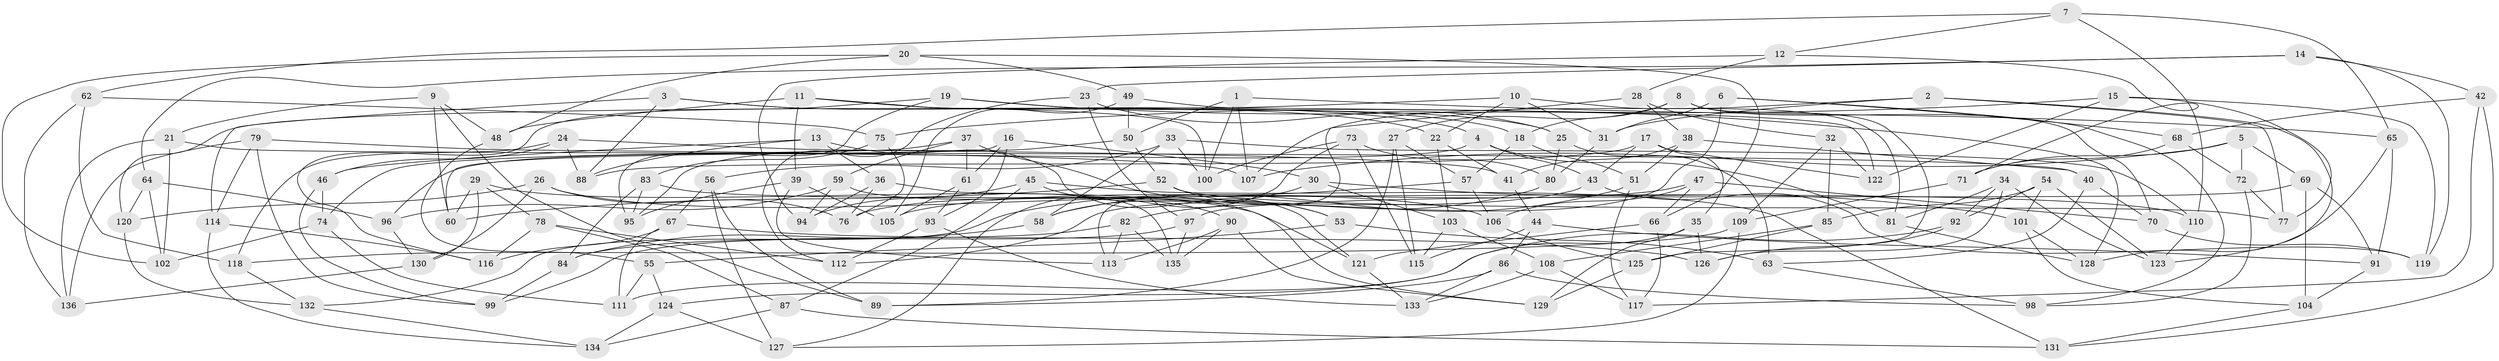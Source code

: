 // coarse degree distribution, {6: 0.5, 4: 0.45454545454545453, 5: 0.045454545454545456}
// Generated by graph-tools (version 1.1) at 2025/52/02/27/25 19:52:28]
// undirected, 136 vertices, 272 edges
graph export_dot {
graph [start="1"]
  node [color=gray90,style=filled];
  1;
  2;
  3;
  4;
  5;
  6;
  7;
  8;
  9;
  10;
  11;
  12;
  13;
  14;
  15;
  16;
  17;
  18;
  19;
  20;
  21;
  22;
  23;
  24;
  25;
  26;
  27;
  28;
  29;
  30;
  31;
  32;
  33;
  34;
  35;
  36;
  37;
  38;
  39;
  40;
  41;
  42;
  43;
  44;
  45;
  46;
  47;
  48;
  49;
  50;
  51;
  52;
  53;
  54;
  55;
  56;
  57;
  58;
  59;
  60;
  61;
  62;
  63;
  64;
  65;
  66;
  67;
  68;
  69;
  70;
  71;
  72;
  73;
  74;
  75;
  76;
  77;
  78;
  79;
  80;
  81;
  82;
  83;
  84;
  85;
  86;
  87;
  88;
  89;
  90;
  91;
  92;
  93;
  94;
  95;
  96;
  97;
  98;
  99;
  100;
  101;
  102;
  103;
  104;
  105;
  106;
  107;
  108;
  109;
  110;
  111;
  112;
  113;
  114;
  115;
  116;
  117;
  118;
  119;
  120;
  121;
  122;
  123;
  124;
  125;
  126;
  127;
  128;
  129;
  130;
  131;
  132;
  133;
  134;
  135;
  136;
  1 -- 100;
  1 -- 107;
  1 -- 65;
  1 -- 50;
  2 -- 31;
  2 -- 107;
  2 -- 123;
  2 -- 77;
  3 -- 4;
  3 -- 88;
  3 -- 22;
  3 -- 114;
  4 -- 43;
  4 -- 96;
  4 -- 81;
  5 -- 69;
  5 -- 107;
  5 -- 72;
  5 -- 71;
  6 -- 68;
  6 -- 31;
  6 -- 98;
  6 -- 112;
  7 -- 110;
  7 -- 12;
  7 -- 62;
  7 -- 65;
  8 -- 18;
  8 -- 70;
  8 -- 125;
  8 -- 27;
  9 -- 21;
  9 -- 89;
  9 -- 48;
  9 -- 60;
  10 -- 120;
  10 -- 81;
  10 -- 22;
  10 -- 31;
  11 -- 48;
  11 -- 18;
  11 -- 39;
  11 -- 100;
  12 -- 94;
  12 -- 28;
  12 -- 71;
  13 -- 121;
  13 -- 36;
  13 -- 46;
  13 -- 88;
  14 -- 64;
  14 -- 23;
  14 -- 119;
  14 -- 42;
  15 -- 122;
  15 -- 75;
  15 -- 77;
  15 -- 119;
  16 -- 30;
  16 -- 93;
  16 -- 60;
  16 -- 61;
  17 -- 35;
  17 -- 122;
  17 -- 43;
  17 -- 88;
  18 -- 51;
  18 -- 57;
  19 -- 128;
  19 -- 25;
  19 -- 116;
  19 -- 95;
  20 -- 102;
  20 -- 66;
  20 -- 48;
  20 -- 49;
  21 -- 102;
  21 -- 136;
  21 -- 40;
  22 -- 41;
  22 -- 103;
  23 -- 112;
  23 -- 97;
  23 -- 25;
  24 -- 41;
  24 -- 88;
  24 -- 46;
  24 -- 118;
  25 -- 63;
  25 -- 80;
  26 -- 106;
  26 -- 76;
  26 -- 130;
  26 -- 120;
  27 -- 115;
  27 -- 89;
  27 -- 57;
  28 -- 38;
  28 -- 32;
  28 -- 113;
  29 -- 60;
  29 -- 78;
  29 -- 121;
  29 -- 130;
  30 -- 103;
  30 -- 58;
  30 -- 101;
  31 -- 80;
  32 -- 85;
  32 -- 122;
  32 -- 109;
  33 -- 58;
  33 -- 110;
  33 -- 56;
  33 -- 100;
  34 -- 81;
  34 -- 123;
  34 -- 126;
  34 -- 92;
  35 -- 126;
  35 -- 124;
  35 -- 129;
  36 -- 94;
  36 -- 135;
  36 -- 76;
  37 -- 53;
  37 -- 59;
  37 -- 61;
  37 -- 74;
  38 -- 41;
  38 -- 40;
  38 -- 51;
  39 -- 113;
  39 -- 95;
  39 -- 105;
  40 -- 70;
  40 -- 63;
  41 -- 44;
  42 -- 68;
  42 -- 131;
  42 -- 117;
  43 -- 76;
  43 -- 119;
  44 -- 115;
  44 -- 91;
  44 -- 86;
  45 -- 87;
  45 -- 94;
  45 -- 131;
  45 -- 90;
  46 -- 74;
  46 -- 99;
  47 -- 66;
  47 -- 106;
  47 -- 70;
  47 -- 105;
  48 -- 55;
  49 -- 105;
  49 -- 122;
  49 -- 50;
  50 -- 95;
  50 -- 52;
  51 -- 58;
  51 -- 117;
  52 -- 53;
  52 -- 60;
  52 -- 77;
  53 -- 63;
  53 -- 55;
  54 -- 123;
  54 -- 101;
  54 -- 92;
  54 -- 85;
  55 -- 124;
  55 -- 111;
  56 -- 127;
  56 -- 89;
  56 -- 67;
  57 -- 132;
  57 -- 106;
  58 -- 84;
  59 -- 94;
  59 -- 129;
  59 -- 96;
  61 -- 105;
  61 -- 93;
  62 -- 75;
  62 -- 118;
  62 -- 136;
  63 -- 98;
  64 -- 96;
  64 -- 102;
  64 -- 120;
  65 -- 91;
  65 -- 128;
  66 -- 121;
  66 -- 117;
  67 -- 111;
  67 -- 126;
  67 -- 116;
  68 -- 71;
  68 -- 72;
  69 -- 91;
  69 -- 104;
  69 -- 97;
  70 -- 119;
  71 -- 109;
  72 -- 77;
  72 -- 98;
  73 -- 80;
  73 -- 127;
  73 -- 100;
  73 -- 115;
  74 -- 102;
  74 -- 111;
  75 -- 83;
  75 -- 76;
  78 -- 112;
  78 -- 116;
  78 -- 87;
  79 -- 99;
  79 -- 136;
  79 -- 114;
  79 -- 107;
  80 -- 82;
  81 -- 128;
  82 -- 135;
  82 -- 113;
  82 -- 84;
  83 -- 84;
  83 -- 95;
  83 -- 110;
  84 -- 99;
  85 -- 108;
  85 -- 125;
  86 -- 89;
  86 -- 133;
  86 -- 98;
  87 -- 131;
  87 -- 134;
  90 -- 135;
  90 -- 113;
  90 -- 129;
  91 -- 104;
  92 -- 111;
  92 -- 126;
  93 -- 133;
  93 -- 112;
  96 -- 130;
  97 -- 99;
  97 -- 135;
  101 -- 104;
  101 -- 128;
  103 -- 108;
  103 -- 115;
  104 -- 131;
  106 -- 125;
  108 -- 117;
  108 -- 133;
  109 -- 118;
  109 -- 127;
  110 -- 123;
  114 -- 134;
  114 -- 116;
  118 -- 132;
  120 -- 132;
  121 -- 133;
  124 -- 127;
  124 -- 134;
  125 -- 129;
  130 -- 136;
  132 -- 134;
}
